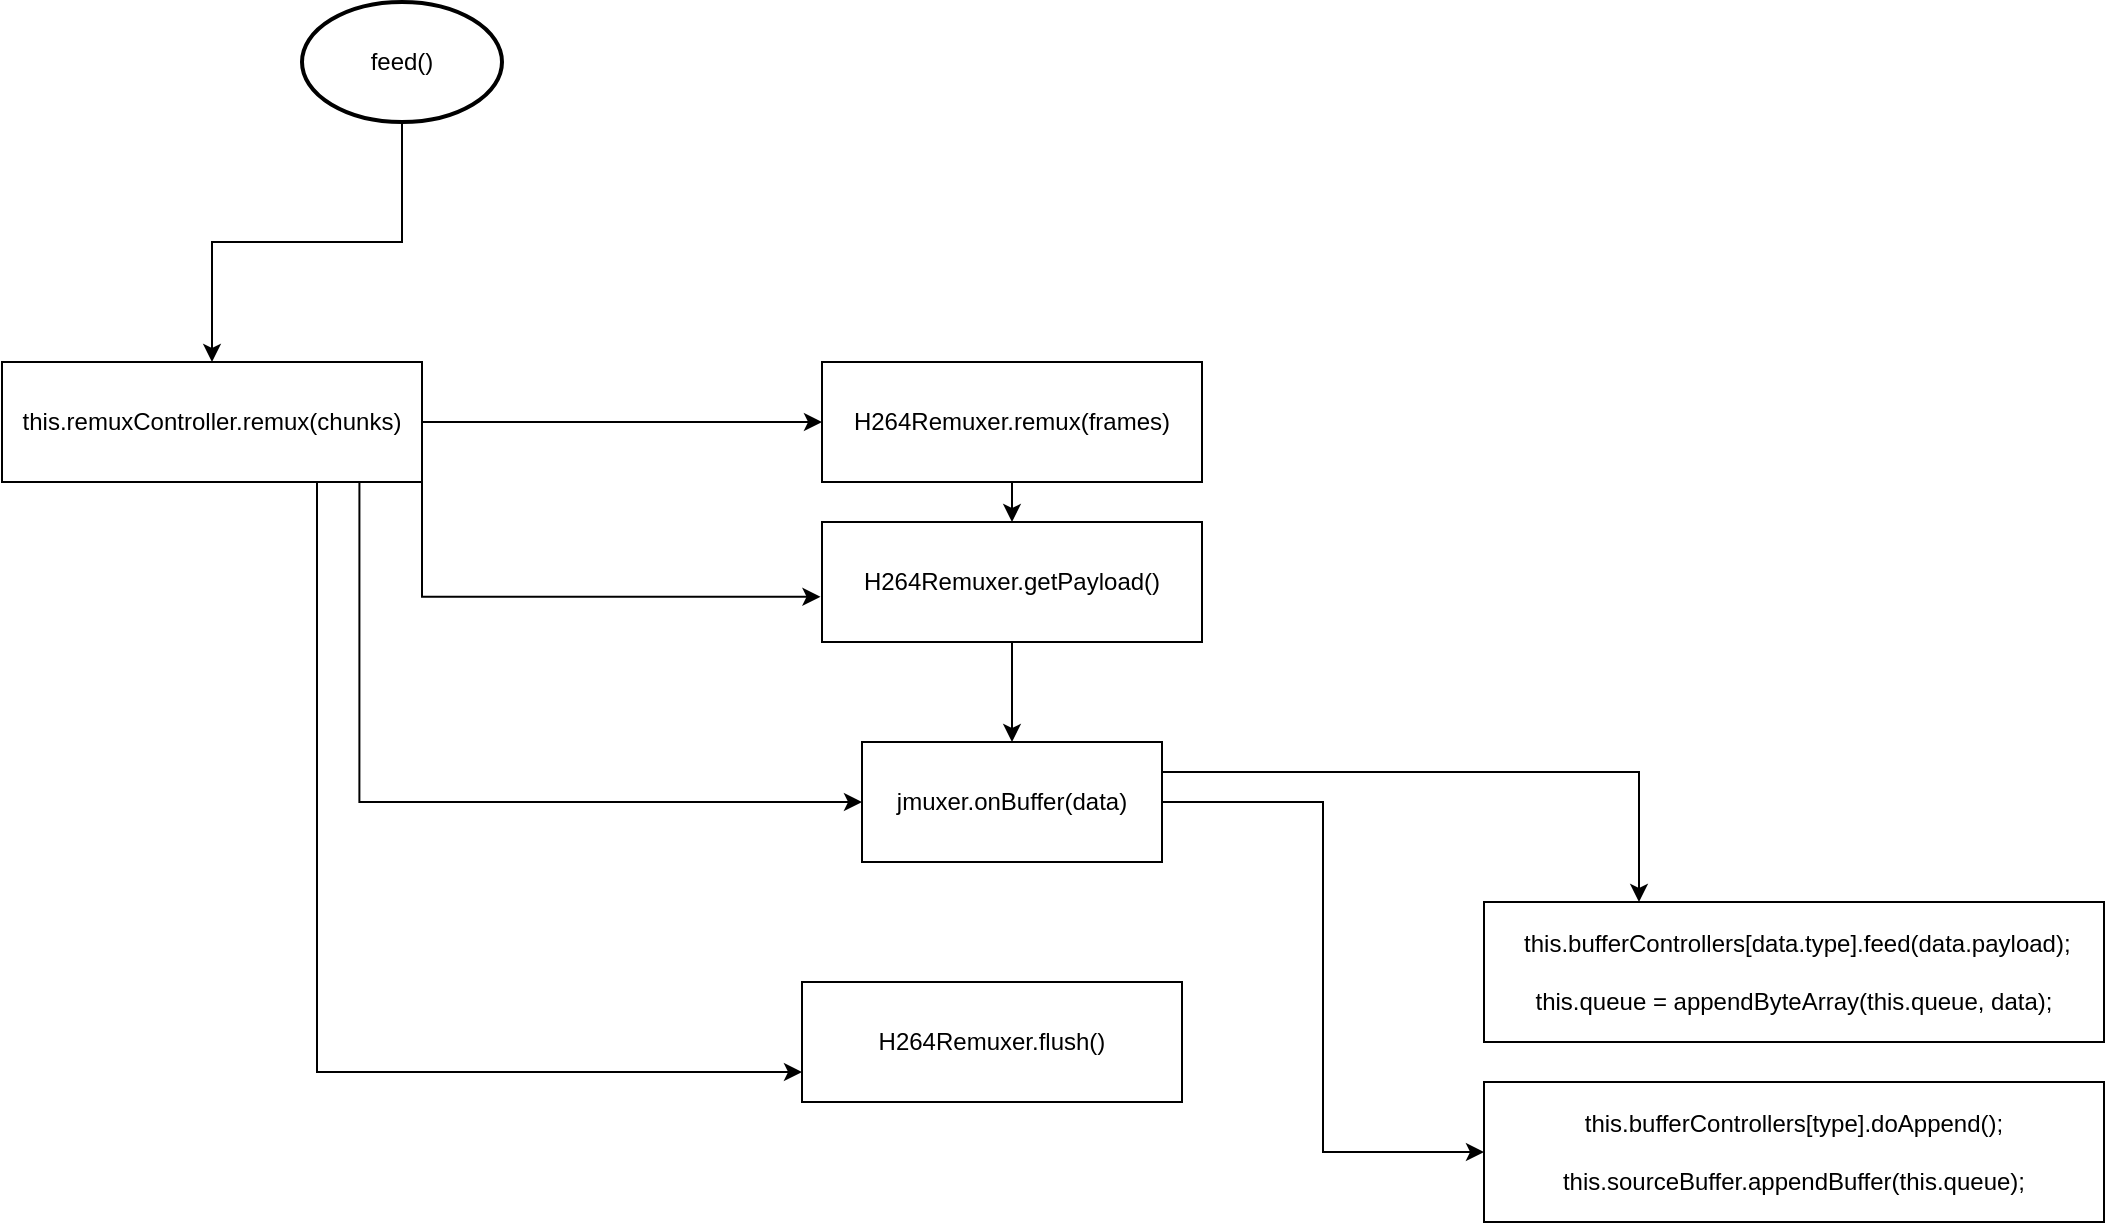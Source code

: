 <mxfile version="21.7.2" type="github">
  <diagram name="Page-1" id="iu6-sSUJ4ihPyZDUf0bW">
    <mxGraphModel dx="1508" dy="837" grid="1" gridSize="10" guides="1" tooltips="1" connect="1" arrows="1" fold="1" page="1" pageScale="1" pageWidth="827" pageHeight="1169" math="0" shadow="0">
      <root>
        <mxCell id="0" />
        <mxCell id="1" parent="0" />
        <mxCell id="FDHz_hMkjKkoFL7738hm-7" style="edgeStyle=orthogonalEdgeStyle;rounded=0;orthogonalLoop=1;jettySize=auto;html=1;exitX=1;exitY=0.5;exitDx=0;exitDy=0;entryX=0;entryY=0.5;entryDx=0;entryDy=0;" parent="1" source="FDHz_hMkjKkoFL7738hm-2" target="FDHz_hMkjKkoFL7738hm-6" edge="1">
          <mxGeometry relative="1" as="geometry" />
        </mxCell>
        <mxCell id="FDHz_hMkjKkoFL7738hm-12" style="edgeStyle=orthogonalEdgeStyle;rounded=0;orthogonalLoop=1;jettySize=auto;html=1;exitX=0.851;exitY=0.997;exitDx=0;exitDy=0;entryX=0;entryY=0.5;entryDx=0;entryDy=0;exitPerimeter=0;" parent="1" source="FDHz_hMkjKkoFL7738hm-2" target="FDHz_hMkjKkoFL7738hm-11" edge="1">
          <mxGeometry relative="1" as="geometry" />
        </mxCell>
        <mxCell id="aCJt4riducOxjOUhIQ2y-2" style="edgeStyle=orthogonalEdgeStyle;rounded=0;orthogonalLoop=1;jettySize=auto;html=1;exitX=0.75;exitY=1;exitDx=0;exitDy=0;entryX=0;entryY=0.75;entryDx=0;entryDy=0;" edge="1" parent="1" source="FDHz_hMkjKkoFL7738hm-2" target="aCJt4riducOxjOUhIQ2y-1">
          <mxGeometry relative="1" as="geometry" />
        </mxCell>
        <mxCell id="aCJt4riducOxjOUhIQ2y-8" style="edgeStyle=orthogonalEdgeStyle;rounded=0;orthogonalLoop=1;jettySize=auto;html=1;exitX=1;exitY=1;exitDx=0;exitDy=0;entryX=-0.004;entryY=0.623;entryDx=0;entryDy=0;entryPerimeter=0;" edge="1" parent="1" source="FDHz_hMkjKkoFL7738hm-2" target="aCJt4riducOxjOUhIQ2y-7">
          <mxGeometry relative="1" as="geometry" />
        </mxCell>
        <mxCell id="FDHz_hMkjKkoFL7738hm-2" value="this.remuxController.remux(chunks)" style="rounded=0;whiteSpace=wrap;html=1;" parent="1" vertex="1">
          <mxGeometry x="190" y="270" width="210" height="60" as="geometry" />
        </mxCell>
        <mxCell id="FDHz_hMkjKkoFL7738hm-4" style="edgeStyle=orthogonalEdgeStyle;rounded=0;orthogonalLoop=1;jettySize=auto;html=1;exitX=0.5;exitY=1;exitDx=0;exitDy=0;exitPerimeter=0;entryX=0.5;entryY=0;entryDx=0;entryDy=0;" parent="1" source="FDHz_hMkjKkoFL7738hm-3" target="FDHz_hMkjKkoFL7738hm-2" edge="1">
          <mxGeometry relative="1" as="geometry" />
        </mxCell>
        <mxCell id="FDHz_hMkjKkoFL7738hm-3" value="feed()" style="strokeWidth=2;html=1;shape=mxgraph.flowchart.start_1;whiteSpace=wrap;" parent="1" vertex="1">
          <mxGeometry x="340" y="90" width="100" height="60" as="geometry" />
        </mxCell>
        <mxCell id="aCJt4riducOxjOUhIQ2y-9" style="edgeStyle=orthogonalEdgeStyle;rounded=0;orthogonalLoop=1;jettySize=auto;html=1;exitX=0.5;exitY=1;exitDx=0;exitDy=0;entryX=0.5;entryY=0;entryDx=0;entryDy=0;" edge="1" parent="1" source="FDHz_hMkjKkoFL7738hm-6" target="aCJt4riducOxjOUhIQ2y-7">
          <mxGeometry relative="1" as="geometry" />
        </mxCell>
        <mxCell id="FDHz_hMkjKkoFL7738hm-6" value="H264Remuxer.remux(frames)" style="rounded=0;whiteSpace=wrap;html=1;" parent="1" vertex="1">
          <mxGeometry x="600" y="270" width="190" height="60" as="geometry" />
        </mxCell>
        <mxCell id="aCJt4riducOxjOUhIQ2y-4" style="edgeStyle=orthogonalEdgeStyle;rounded=0;orthogonalLoop=1;jettySize=auto;html=1;exitX=1;exitY=0.25;exitDx=0;exitDy=0;entryX=0.25;entryY=0;entryDx=0;entryDy=0;" edge="1" parent="1" source="FDHz_hMkjKkoFL7738hm-11" target="aCJt4riducOxjOUhIQ2y-3">
          <mxGeometry relative="1" as="geometry" />
        </mxCell>
        <mxCell id="aCJt4riducOxjOUhIQ2y-6" style="edgeStyle=orthogonalEdgeStyle;rounded=0;orthogonalLoop=1;jettySize=auto;html=1;exitX=1;exitY=0.5;exitDx=0;exitDy=0;entryX=0;entryY=0.5;entryDx=0;entryDy=0;" edge="1" parent="1" source="FDHz_hMkjKkoFL7738hm-11" target="aCJt4riducOxjOUhIQ2y-5">
          <mxGeometry relative="1" as="geometry" />
        </mxCell>
        <mxCell id="FDHz_hMkjKkoFL7738hm-11" value="jmuxer.onBuffer(data)" style="rounded=0;whiteSpace=wrap;html=1;" parent="1" vertex="1">
          <mxGeometry x="620" y="460" width="150" height="60" as="geometry" />
        </mxCell>
        <mxCell id="aCJt4riducOxjOUhIQ2y-1" value="H264Remuxer.flush()" style="rounded=0;whiteSpace=wrap;html=1;" vertex="1" parent="1">
          <mxGeometry x="590" y="580" width="190" height="60" as="geometry" />
        </mxCell>
        <mxCell id="aCJt4riducOxjOUhIQ2y-3" value="&amp;nbsp;this.bufferControllers[data.type].feed(data.payload);&lt;br&gt;&lt;br&gt;this.queue = appendByteArray(this.queue, data);" style="rounded=0;whiteSpace=wrap;html=1;" vertex="1" parent="1">
          <mxGeometry x="931" y="540" width="310" height="70" as="geometry" />
        </mxCell>
        <mxCell id="aCJt4riducOxjOUhIQ2y-5" value="this.bufferControllers[type].doAppend();&lt;br&gt;&lt;br&gt;this.sourceBuffer.appendBuffer(this.queue);" style="rounded=0;whiteSpace=wrap;html=1;" vertex="1" parent="1">
          <mxGeometry x="931" y="630" width="310" height="70" as="geometry" />
        </mxCell>
        <mxCell id="aCJt4riducOxjOUhIQ2y-10" style="edgeStyle=orthogonalEdgeStyle;rounded=0;orthogonalLoop=1;jettySize=auto;html=1;entryX=0.5;entryY=0;entryDx=0;entryDy=0;" edge="1" parent="1" source="aCJt4riducOxjOUhIQ2y-7" target="FDHz_hMkjKkoFL7738hm-11">
          <mxGeometry relative="1" as="geometry" />
        </mxCell>
        <mxCell id="aCJt4riducOxjOUhIQ2y-7" value="H264Remuxer.getPayload()" style="rounded=0;whiteSpace=wrap;html=1;" vertex="1" parent="1">
          <mxGeometry x="600" y="350" width="190" height="60" as="geometry" />
        </mxCell>
      </root>
    </mxGraphModel>
  </diagram>
</mxfile>
